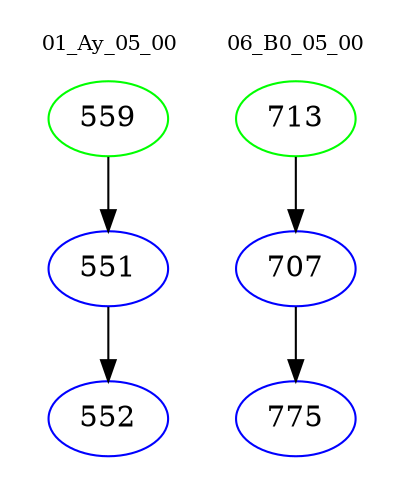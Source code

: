 digraph{
subgraph cluster_0 {
color = white
label = "01_Ay_05_00";
fontsize=10;
T0_559 [label="559", color="green"]
T0_559 -> T0_551 [color="black"]
T0_551 [label="551", color="blue"]
T0_551 -> T0_552 [color="black"]
T0_552 [label="552", color="blue"]
}
subgraph cluster_1 {
color = white
label = "06_B0_05_00";
fontsize=10;
T1_713 [label="713", color="green"]
T1_713 -> T1_707 [color="black"]
T1_707 [label="707", color="blue"]
T1_707 -> T1_775 [color="black"]
T1_775 [label="775", color="blue"]
}
}
